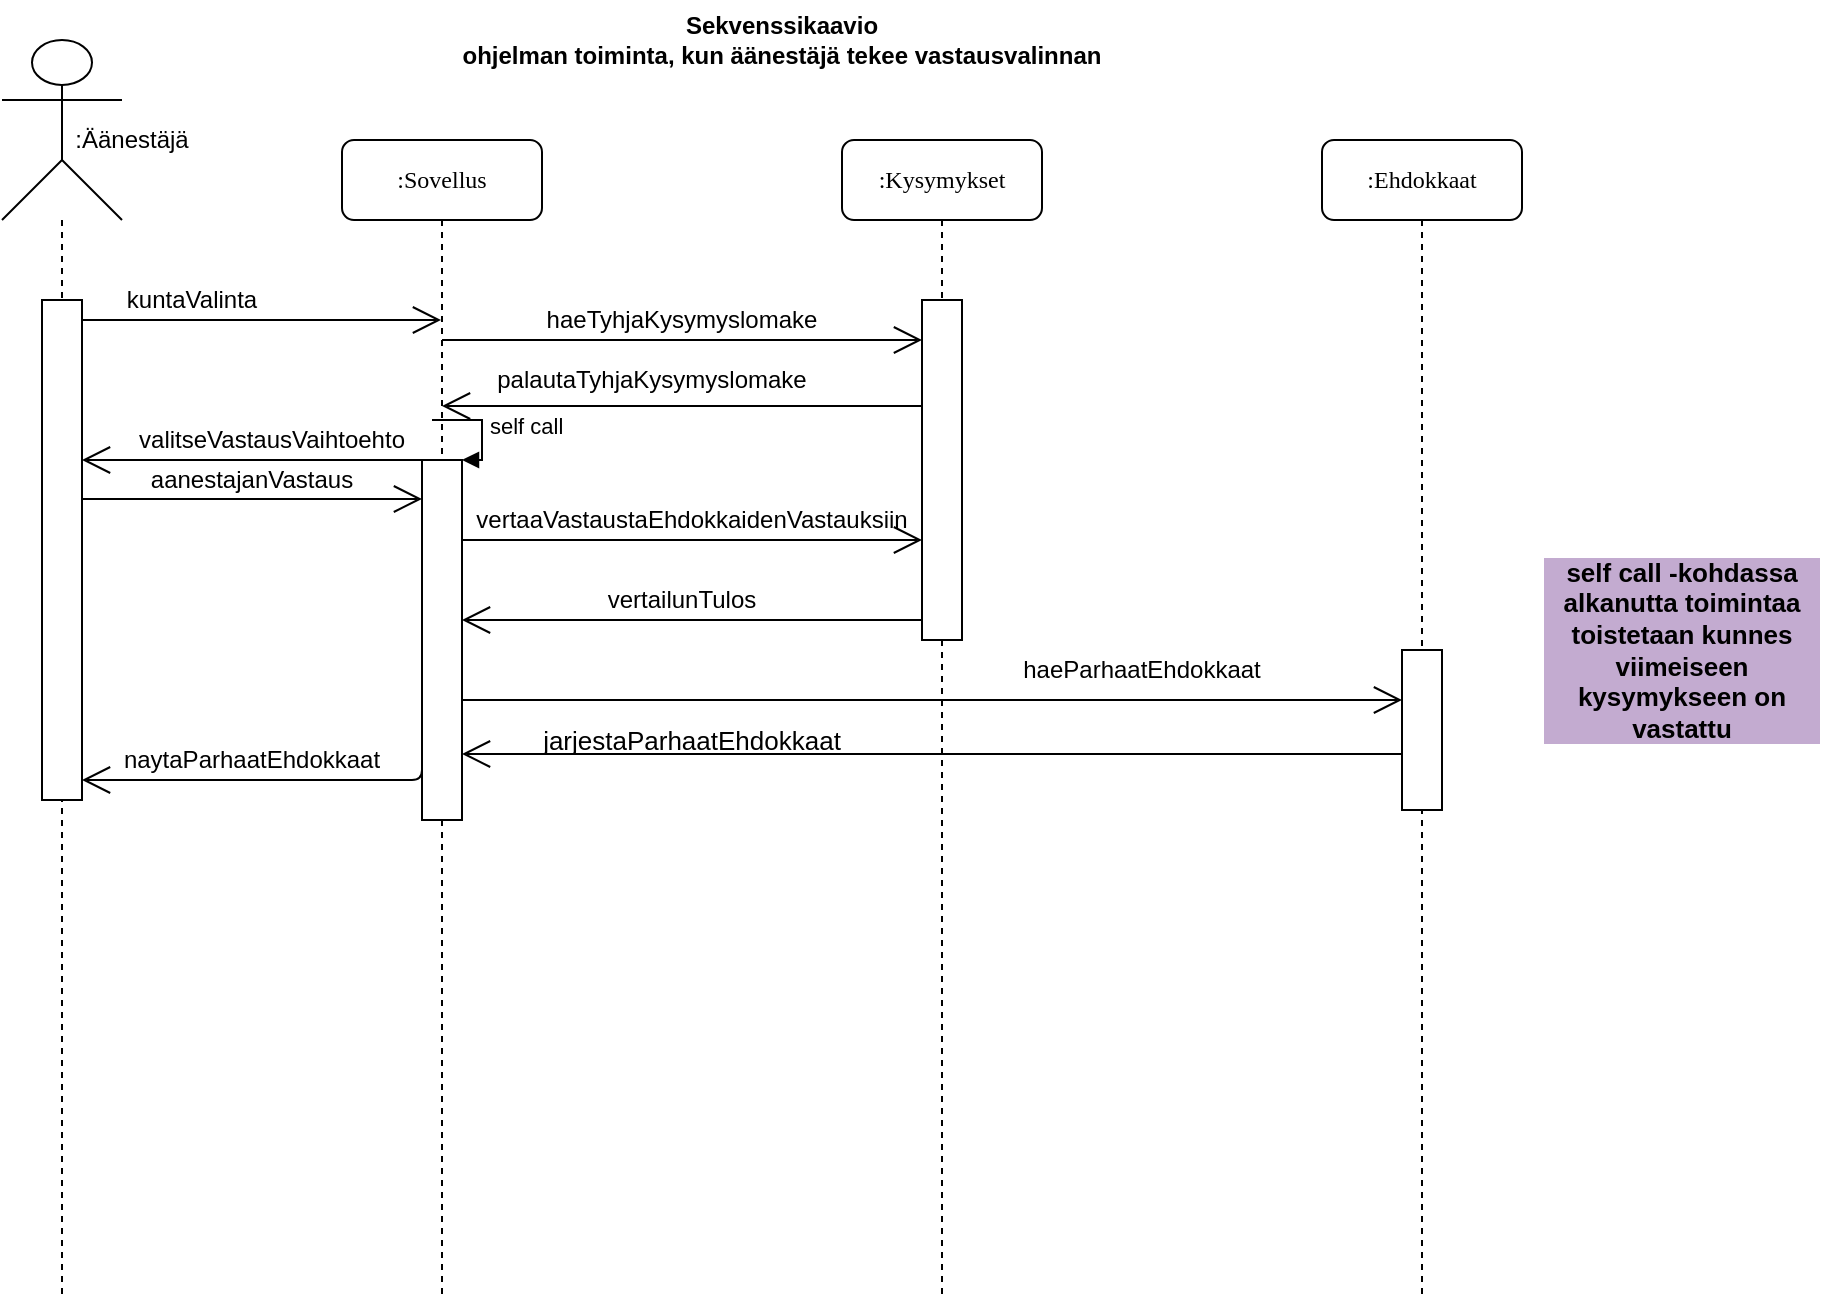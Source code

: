 <mxfile version="14.0.1" type="github"><diagram name="Page-1" id="13e1069c-82ec-6db2-03f1-153e76fe0fe0"><mxGraphModel dx="1422" dy="744" grid="1" gridSize="10" guides="1" tooltips="1" connect="1" arrows="1" fold="1" page="1" pageScale="1" pageWidth="1100" pageHeight="850" background="#ffffff" math="0" shadow="0"><root><mxCell id="0"/><mxCell id="1" parent="0"/><mxCell id="7baba1c4bc27f4b0-2" value=":Sovellus" style="shape=umlLifeline;perimeter=lifelinePerimeter;whiteSpace=wrap;html=1;container=1;collapsible=0;recursiveResize=0;outlineConnect=0;rounded=1;shadow=0;comic=0;labelBackgroundColor=none;strokeWidth=1;fontFamily=Verdana;fontSize=12;align=center;" parent="1" vertex="1"><mxGeometry x="310" y="80" width="100" height="580" as="geometry"/></mxCell><mxCell id="R_vAuv8-KNwu94-Mzg9X-38" value="" style="html=1;points=[];perimeter=orthogonalPerimeter;" vertex="1" parent="7baba1c4bc27f4b0-2"><mxGeometry x="40" y="160" width="20" height="180" as="geometry"/></mxCell><mxCell id="R_vAuv8-KNwu94-Mzg9X-39" value="self call" style="edgeStyle=orthogonalEdgeStyle;html=1;align=left;spacingLeft=2;endArrow=block;rounded=0;entryX=1;entryY=0;" edge="1" target="R_vAuv8-KNwu94-Mzg9X-38" parent="7baba1c4bc27f4b0-2"><mxGeometry relative="1" as="geometry"><mxPoint x="45" y="140" as="sourcePoint"/><Array as="points"><mxPoint x="70" y="140"/></Array></mxGeometry></mxCell><mxCell id="7baba1c4bc27f4b0-5" value=":Kysymykset" style="shape=umlLifeline;perimeter=lifelinePerimeter;whiteSpace=wrap;html=1;container=1;collapsible=0;recursiveResize=0;outlineConnect=0;rounded=1;shadow=0;comic=0;labelBackgroundColor=none;strokeWidth=1;fontFamily=Verdana;fontSize=12;align=center;" parent="1" vertex="1"><mxGeometry x="560" y="80" width="100" height="580" as="geometry"/></mxCell><mxCell id="R_vAuv8-KNwu94-Mzg9X-41" value="" style="html=1;points=[];perimeter=orthogonalPerimeter;" vertex="1" parent="7baba1c4bc27f4b0-5"><mxGeometry x="40" y="80" width="20" height="170" as="geometry"/></mxCell><mxCell id="7baba1c4bc27f4b0-6" value=":Ehdokkaat" style="shape=umlLifeline;perimeter=lifelinePerimeter;whiteSpace=wrap;html=1;container=1;collapsible=0;recursiveResize=0;outlineConnect=0;rounded=1;shadow=0;comic=0;labelBackgroundColor=none;strokeWidth=1;fontFamily=Verdana;fontSize=12;align=center;size=40;" parent="1" vertex="1"><mxGeometry x="800" y="80" width="100" height="580" as="geometry"/></mxCell><mxCell id="R_vAuv8-KNwu94-Mzg9X-37" value="" style="html=1;points=[];perimeter=orthogonalPerimeter;" vertex="1" parent="7baba1c4bc27f4b0-6"><mxGeometry x="40" y="255" width="20" height="80" as="geometry"/></mxCell><mxCell id="dWg8rMBZDLhXPetZEqxB-2" value="" style="shape=umlLifeline;participant=umlActor;perimeter=lifelinePerimeter;whiteSpace=wrap;html=1;container=1;collapsible=0;recursiveResize=0;verticalAlign=top;spacingTop=36;outlineConnect=0;size=90;" parent="1" vertex="1"><mxGeometry x="140" y="30" width="60" height="630" as="geometry"/></mxCell><mxCell id="R_vAuv8-KNwu94-Mzg9X-40" value="" style="html=1;points=[];perimeter=orthogonalPerimeter;" vertex="1" parent="dWg8rMBZDLhXPetZEqxB-2"><mxGeometry x="20" y="130" width="20" height="250" as="geometry"/></mxCell><mxCell id="R_vAuv8-KNwu94-Mzg9X-1" value=":Äänestäjä" style="text;html=1;strokeColor=none;fillColor=none;align=center;verticalAlign=middle;whiteSpace=wrap;rounded=0;" vertex="1" parent="1"><mxGeometry x="170" y="70" width="70" height="20" as="geometry"/></mxCell><mxCell id="R_vAuv8-KNwu94-Mzg9X-5" value="" style="endArrow=open;endFill=1;endSize=12;html=1;exitX=0;exitY=1;exitDx=0;exitDy=0;" edge="1" parent="1" source="R_vAuv8-KNwu94-Mzg9X-6" target="7baba1c4bc27f4b0-2"><mxGeometry width="160" relative="1" as="geometry"><mxPoint x="179" y="219" as="sourcePoint"/><mxPoint x="340" y="160" as="targetPoint"/><Array as="points"><mxPoint x="290" y="170"/></Array></mxGeometry></mxCell><mxCell id="R_vAuv8-KNwu94-Mzg9X-6" value="kuntaValinta" style="text;html=1;strokeColor=none;fillColor=none;align=center;verticalAlign=middle;whiteSpace=wrap;rounded=0;" vertex="1" parent="1"><mxGeometry x="180" y="150" width="110" height="20" as="geometry"/></mxCell><mxCell id="R_vAuv8-KNwu94-Mzg9X-7" value="" style="endArrow=open;endFill=1;endSize=12;html=1;" edge="1" parent="1"><mxGeometry width="160" relative="1" as="geometry"><mxPoint x="360" y="180" as="sourcePoint"/><mxPoint x="600" y="180" as="targetPoint"/></mxGeometry></mxCell><mxCell id="R_vAuv8-KNwu94-Mzg9X-8" value="haeTyhjaKysymyslomake" style="text;html=1;strokeColor=none;fillColor=none;align=center;verticalAlign=middle;whiteSpace=wrap;rounded=0;" vertex="1" parent="1"><mxGeometry x="400" y="160" width="160" height="20" as="geometry"/></mxCell><mxCell id="R_vAuv8-KNwu94-Mzg9X-9" value="" style="endArrow=open;endFill=1;endSize=12;html=1;" edge="1" parent="1"><mxGeometry width="160" relative="1" as="geometry"><mxPoint x="600" y="213" as="sourcePoint"/><mxPoint x="360" y="213" as="targetPoint"/></mxGeometry></mxCell><mxCell id="R_vAuv8-KNwu94-Mzg9X-10" value="&lt;div&gt;palautaTyhjaKysymyslomake&lt;/div&gt;" style="text;html=1;strokeColor=none;fillColor=none;align=center;verticalAlign=middle;whiteSpace=wrap;rounded=0;" vertex="1" parent="1"><mxGeometry x="370" y="190" width="190" height="20" as="geometry"/></mxCell><mxCell id="R_vAuv8-KNwu94-Mzg9X-11" value="" style="endArrow=open;endFill=1;endSize=12;html=1;" edge="1" parent="1" source="R_vAuv8-KNwu94-Mzg9X-38" target="R_vAuv8-KNwu94-Mzg9X-40"><mxGeometry width="160" relative="1" as="geometry"><mxPoint x="320" y="235" as="sourcePoint"/><mxPoint x="190" y="235" as="targetPoint"/><Array as="points"><mxPoint x="260" y="240"/></Array></mxGeometry></mxCell><mxCell id="R_vAuv8-KNwu94-Mzg9X-12" value="valitseVastausVaihtoehto" style="text;html=1;strokeColor=none;fillColor=none;align=center;verticalAlign=middle;whiteSpace=wrap;rounded=0;" vertex="1" parent="1"><mxGeometry x="220" y="220" width="110" height="20" as="geometry"/></mxCell><mxCell id="R_vAuv8-KNwu94-Mzg9X-13" value="" style="endArrow=open;endFill=1;endSize=12;html=1;" edge="1" parent="1" target="R_vAuv8-KNwu94-Mzg9X-38"><mxGeometry width="160" relative="1" as="geometry"><mxPoint x="180" y="259.5" as="sourcePoint"/><mxPoint x="330" y="260" as="targetPoint"/></mxGeometry></mxCell><mxCell id="R_vAuv8-KNwu94-Mzg9X-14" value="&lt;div&gt;aanestajanVastaus&lt;/div&gt;" style="text;html=1;strokeColor=none;fillColor=none;align=center;verticalAlign=middle;whiteSpace=wrap;rounded=0;" vertex="1" parent="1"><mxGeometry x="245" y="240" width="40" height="20" as="geometry"/></mxCell><mxCell id="R_vAuv8-KNwu94-Mzg9X-16" value="" style="endArrow=open;endFill=1;endSize=12;html=1;" edge="1" parent="1"><mxGeometry width="160" relative="1" as="geometry"><mxPoint x="370" y="280" as="sourcePoint"/><mxPoint x="600" y="280" as="targetPoint"/></mxGeometry></mxCell><mxCell id="R_vAuv8-KNwu94-Mzg9X-17" value="&lt;div&gt;vertaaVastaustaEhdokkaidenVastauksiin&lt;/div&gt;" style="text;html=1;strokeColor=none;fillColor=none;align=center;verticalAlign=middle;whiteSpace=wrap;rounded=0;" vertex="1" parent="1"><mxGeometry x="430" y="260" width="110" height="20" as="geometry"/></mxCell><mxCell id="R_vAuv8-KNwu94-Mzg9X-18" value="" style="endArrow=open;endFill=1;endSize=12;html=1;" edge="1" parent="1" target="R_vAuv8-KNwu94-Mzg9X-37"><mxGeometry width="160" relative="1" as="geometry"><mxPoint x="370" y="360" as="sourcePoint"/><mxPoint x="840" y="360" as="targetPoint"/><Array as="points"><mxPoint x="660" y="360"/></Array></mxGeometry></mxCell><mxCell id="R_vAuv8-KNwu94-Mzg9X-19" value="&lt;div&gt;haeParhaatEhdokkaat&lt;/div&gt;" style="text;html=1;strokeColor=none;fillColor=none;align=center;verticalAlign=middle;whiteSpace=wrap;rounded=0;" vertex="1" parent="1"><mxGeometry x="690" y="335" width="40" height="20" as="geometry"/></mxCell><mxCell id="R_vAuv8-KNwu94-Mzg9X-24" value="&lt;div&gt;&lt;b&gt;Sekvenssikaavio &lt;br&gt;&lt;/b&gt;&lt;/div&gt;&lt;div&gt;&lt;b&gt;ohjelman toiminta, kun äänestäjä tekee vastausvalinnan&lt;/b&gt;&lt;/div&gt;" style="text;html=1;strokeColor=none;fillColor=none;align=center;verticalAlign=middle;whiteSpace=wrap;rounded=0;" vertex="1" parent="1"><mxGeometry x="200" y="10" width="660" height="40" as="geometry"/></mxCell><mxCell id="R_vAuv8-KNwu94-Mzg9X-27" value="" style="endArrow=open;endFill=1;endSize=12;html=1;" edge="1" parent="1"><mxGeometry width="160" relative="1" as="geometry"><mxPoint x="600" y="320" as="sourcePoint"/><mxPoint x="370" y="320" as="targetPoint"/><Array as="points"><mxPoint x="510" y="320"/></Array></mxGeometry></mxCell><mxCell id="R_vAuv8-KNwu94-Mzg9X-28" value="vertailunTulos" style="text;html=1;strokeColor=none;fillColor=none;align=center;verticalAlign=middle;whiteSpace=wrap;rounded=0;" vertex="1" parent="1"><mxGeometry x="390" y="300" width="180" height="20" as="geometry"/></mxCell><mxCell id="R_vAuv8-KNwu94-Mzg9X-33" value="" style="endArrow=open;endFill=1;endSize=12;html=1;" edge="1" parent="1" target="R_vAuv8-KNwu94-Mzg9X-40"><mxGeometry width="160" relative="1" as="geometry"><mxPoint x="350" y="390" as="sourcePoint"/><mxPoint x="180" y="390" as="targetPoint"/><Array as="points"><mxPoint x="350" y="400"/><mxPoint x="340" y="400"/></Array></mxGeometry></mxCell><mxCell id="R_vAuv8-KNwu94-Mzg9X-36" value="naytaParhaatEhdokkaat" style="text;html=1;strokeColor=none;fillColor=none;align=center;verticalAlign=middle;whiteSpace=wrap;rounded=0;" vertex="1" parent="1"><mxGeometry x="245" y="380" width="40" height="20" as="geometry"/></mxCell><mxCell id="R_vAuv8-KNwu94-Mzg9X-42" value="self call -kohdassa alkanutta toimintaa toistetaan kunnes viimeiseen kysymykseen on vastattu" style="text;html=1;strokeColor=none;fillColor=none;align=center;verticalAlign=middle;whiteSpace=wrap;rounded=0;fontStyle=1;fontSize=13;labelBackgroundColor=#C3ABD0;" vertex="1" parent="1"><mxGeometry x="910" y="280" width="140" height="110" as="geometry"/></mxCell><mxCell id="R_vAuv8-KNwu94-Mzg9X-45" value="" style="endArrow=open;endFill=1;endSize=12;html=1;fontSize=13;" edge="1" parent="1" source="R_vAuv8-KNwu94-Mzg9X-37" target="R_vAuv8-KNwu94-Mzg9X-38"><mxGeometry width="160" relative="1" as="geometry"><mxPoint x="680" y="400" as="sourcePoint"/><mxPoint x="370" y="401" as="targetPoint"/><Array as="points"><mxPoint x="380" y="387"/></Array></mxGeometry></mxCell><mxCell id="R_vAuv8-KNwu94-Mzg9X-46" value="jarjestaParhaatEhdokkaat" style="text;html=1;strokeColor=none;fillColor=none;align=center;verticalAlign=middle;whiteSpace=wrap;rounded=0;labelBackgroundColor=none;fontSize=13;" vertex="1" parent="1"><mxGeometry x="465" y="370" width="40" height="20" as="geometry"/></mxCell></root></mxGraphModel></diagram></mxfile>